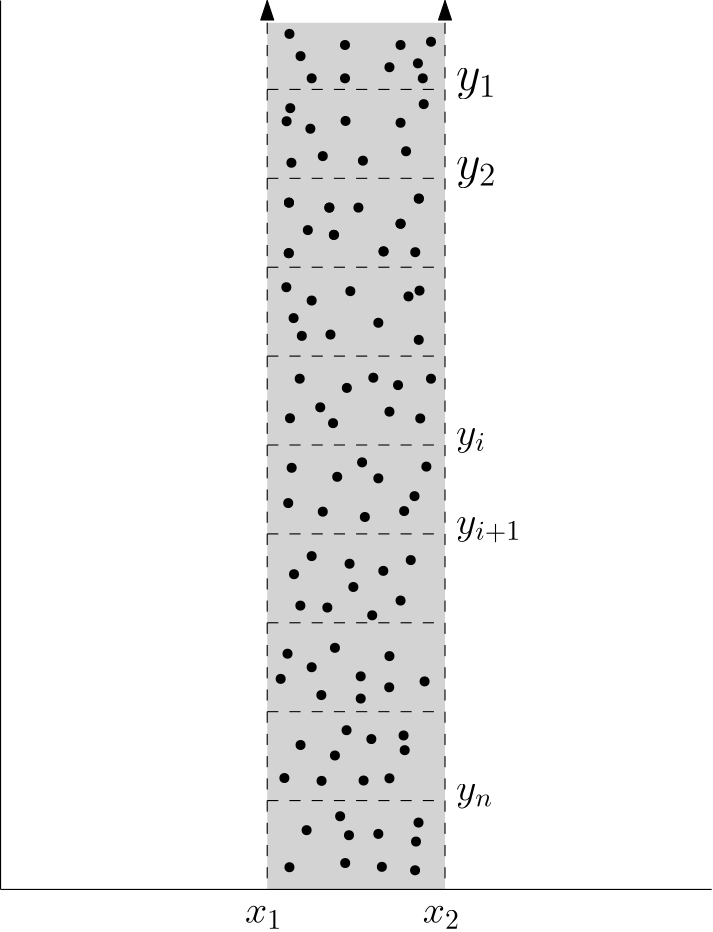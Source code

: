 <?xml version="1.0"?>
<!DOCTYPE ipe SYSTEM "ipe.dtd">
<ipe version="70107" creator="Ipe 7.2.2">
<info created="D:20160503132223" modified="D:20160610121512"/>
<ipestyle name="basic">
<symbol name="arrow/arc(spx)">
<path stroke="sym-stroke" fill="sym-stroke" pen="sym-pen">
0 0 m
-1 0.333 l
-1 -0.333 l
h
</path>
</symbol>
<symbol name="arrow/farc(spx)">
<path stroke="sym-stroke" fill="white" pen="sym-pen">
0 0 m
-1 0.333 l
-1 -0.333 l
h
</path>
</symbol>
<symbol name="mark/circle(sx)" transformations="translations">
<path fill="sym-stroke">
0.6 0 0 0.6 0 0 e
0.4 0 0 0.4 0 0 e
</path>
</symbol>
<symbol name="mark/disk(sx)" transformations="translations">
<path fill="sym-stroke">
0.6 0 0 0.6 0 0 e
</path>
</symbol>
<symbol name="mark/fdisk(sfx)" transformations="translations">
<group>
<path fill="sym-fill">
0.5 0 0 0.5 0 0 e
</path>
<path fill="sym-stroke" fillrule="eofill">
0.6 0 0 0.6 0 0 e
0.4 0 0 0.4 0 0 e
</path>
</group>
</symbol>
<symbol name="mark/box(sx)" transformations="translations">
<path fill="sym-stroke" fillrule="eofill">
-0.6 -0.6 m
0.6 -0.6 l
0.6 0.6 l
-0.6 0.6 l
h
-0.4 -0.4 m
0.4 -0.4 l
0.4 0.4 l
-0.4 0.4 l
h
</path>
</symbol>
<symbol name="mark/square(sx)" transformations="translations">
<path fill="sym-stroke">
-0.6 -0.6 m
0.6 -0.6 l
0.6 0.6 l
-0.6 0.6 l
h
</path>
</symbol>
<symbol name="mark/fsquare(sfx)" transformations="translations">
<group>
<path fill="sym-fill">
-0.5 -0.5 m
0.5 -0.5 l
0.5 0.5 l
-0.5 0.5 l
h
</path>
<path fill="sym-stroke" fillrule="eofill">
-0.6 -0.6 m
0.6 -0.6 l
0.6 0.6 l
-0.6 0.6 l
h
-0.4 -0.4 m
0.4 -0.4 l
0.4 0.4 l
-0.4 0.4 l
h
</path>
</group>
</symbol>
<symbol name="mark/cross(sx)" transformations="translations">
<group>
<path fill="sym-stroke">
-0.43 -0.57 m
0.57 0.43 l
0.43 0.57 l
-0.57 -0.43 l
h
</path>
<path fill="sym-stroke">
-0.43 0.57 m
0.57 -0.43 l
0.43 -0.57 l
-0.57 0.43 l
h
</path>
</group>
</symbol>
<symbol name="arrow/fnormal(spx)">
<path stroke="sym-stroke" fill="white" pen="sym-pen">
0 0 m
-1 0.333 l
-1 -0.333 l
h
</path>
</symbol>
<symbol name="arrow/pointed(spx)">
<path stroke="sym-stroke" fill="sym-stroke" pen="sym-pen">
0 0 m
-1 0.333 l
-0.8 0 l
-1 -0.333 l
h
</path>
</symbol>
<symbol name="arrow/fpointed(spx)">
<path stroke="sym-stroke" fill="white" pen="sym-pen">
0 0 m
-1 0.333 l
-0.8 0 l
-1 -0.333 l
h
</path>
</symbol>
<symbol name="arrow/linear(spx)">
<path stroke="sym-stroke" pen="sym-pen">
-1 0.333 m
0 0 l
-1 -0.333 l
</path>
</symbol>
<symbol name="arrow/fdouble(spx)">
<path stroke="sym-stroke" fill="white" pen="sym-pen">
0 0 m
-1 0.333 l
-1 -0.333 l
h
-1 0 m
-2 0.333 l
-2 -0.333 l
h
</path>
</symbol>
<symbol name="arrow/double(spx)">
<path stroke="sym-stroke" fill="sym-stroke" pen="sym-pen">
0 0 m
-1 0.333 l
-1 -0.333 l
h
-1 0 m
-2 0.333 l
-2 -0.333 l
h
</path>
</symbol>
<pen name="heavier" value="0.8"/>
<pen name="fat" value="1.2"/>
<pen name="ultrafat" value="2"/>
<symbolsize name="large" value="5"/>
<symbolsize name="small" value="2"/>
<symbolsize name="tiny" value="1.1"/>
<arrowsize name="large" value="10"/>
<arrowsize name="small" value="5"/>
<arrowsize name="tiny" value="3"/>
<color name="red" value="1 0 0"/>
<color name="green" value="0 1 0"/>
<color name="blue" value="0 0 1"/>
<color name="yellow" value="1 1 0"/>
<color name="orange" value="1 0.647 0"/>
<color name="gold" value="1 0.843 0"/>
<color name="purple" value="0.627 0.125 0.941"/>
<color name="gray" value="0.745"/>
<color name="brown" value="0.647 0.165 0.165"/>
<color name="navy" value="0 0 0.502"/>
<color name="pink" value="1 0.753 0.796"/>
<color name="seagreen" value="0.18 0.545 0.341"/>
<color name="turquoise" value="0.251 0.878 0.816"/>
<color name="violet" value="0.933 0.51 0.933"/>
<color name="darkblue" value="0 0 0.545"/>
<color name="darkcyan" value="0 0.545 0.545"/>
<color name="darkgray" value="0.663"/>
<color name="darkgreen" value="0 0.392 0"/>
<color name="darkmagenta" value="0.545 0 0.545"/>
<color name="darkorange" value="1 0.549 0"/>
<color name="darkred" value="0.545 0 0"/>
<color name="lightblue" value="0.678 0.847 0.902"/>
<color name="lightcyan" value="0.878 1 1"/>
<color name="lightgray" value="0.827"/>
<color name="lightgreen" value="0.565 0.933 0.565"/>
<color name="lightyellow" value="1 1 0.878"/>
<dashstyle name="dashed" value="[4] 0"/>
<dashstyle name="dotted" value="[1 3] 0"/>
<dashstyle name="dash dotted" value="[4 2 1 2] 0"/>
<dashstyle name="dash dot dotted" value="[4 2 1 2 1 2] 0"/>
<textsize name="large" value="\large"/>
<textsize name="Large" value="\Large"/>
<textsize name="LARGE" value="\LARGE"/>
<textsize name="huge" value="\huge"/>
<textsize name="Huge" value="\Huge"/>
<textsize name="small" value="\small"/>
<textsize name="footnote" value="\footnotesize"/>
<textsize name="tiny" value="\tiny"/>
<textstyle name="center" begin="\begin{center}" end="\end{center}"/>
<textstyle name="itemize" begin="\begin{itemize}" end="\end{itemize}"/>
<textstyle name="item" begin="\begin{itemize}\item{}" end="\end{itemize}"/>
<gridsize name="4 pts" value="4"/>
<gridsize name="8 pts (~3 mm)" value="8"/>
<gridsize name="16 pts (~6 mm)" value="16"/>
<gridsize name="32 pts (~12 mm)" value="32"/>
<gridsize name="10 pts (~3.5 mm)" value="10"/>
<gridsize name="20 pts (~7 mm)" value="20"/>
<gridsize name="14 pts (~5 mm)" value="14"/>
<gridsize name="28 pts (~10 mm)" value="28"/>
<gridsize name="56 pts (~20 mm)" value="56"/>
<anglesize name="90 deg" value="90"/>
<anglesize name="60 deg" value="60"/>
<anglesize name="45 deg" value="45"/>
<anglesize name="30 deg" value="30"/>
<anglesize name="22.5 deg" value="22.5"/>
<tiling name="falling" angle="-60" step="4" width="1"/>
<tiling name="rising" angle="30" step="4" width="1"/>
</ipestyle>
<page>
<layer name="alpha"/>
<view layers="alpha" active="alpha"/>
<path layer="alpha" matrix="1 0 0 1.25 32 -160" stroke="black">
128 768 m
128 512 l
128 512 l
</path>
<use matrix="1 0 0 1 117.293 29.4107" name="mark/disk(sx)" pos="192 680" size="normal" stroke="black"/>
<path fill="lightgray">
256 792 m
256 480 l
320 480 l
320 792 l
h
</path>
<path stroke="black" fill="lightgray" dash="dashed" rarrow="normal/normal">
256 800 m
256 480 l
256 480 l
</path>
<path stroke="black" fill="lightgray" dash="dashed" rarrow="normal/normal">
320 800 m
320 480 l
320 480 l
</path>
<use matrix="1 0 0 1 -59.1716 37.4637" name="mark/disk(sx)" pos="348 688" size="normal" stroke="black"/>
<use matrix="1 0 0 1 54.6199 49.368" name="mark/disk(sx)" pos="216 668" size="normal" stroke="black"/>
<use matrix="1 0 0 1 69.6404 53.2544" name="mark/disk(sx)" pos="216 544" size="normal" stroke="black"/>
<use matrix="1 0 0 1 42.3655 37.4637" name="mark/disk(sx)" pos="236 688" size="normal" stroke="black"/>
<path stroke="black" fill="lightgray" dash="dashed">
256 768 m
320 768 l
320 768 l
</path>
<path matrix="1 0 0 1 0 -16" stroke="black" fill="lightgray" dash="dashed">
256 752 m
320 752 l
320 752 l
</path>
<path matrix="0.8 0 0 1 57.6 0" stroke="black">
448 480 m
128 480 l
128 480 l
</path>
<path stroke="black" fill="lightgray" dash="dashed">
256 704 m
320 704 l
320 704 l
</path>
<path stroke="black" fill="lightgray" dash="dashed">
256 672 m
320 672 l
320 672 l
</path>
<path stroke="black" fill="lightgray" dash="dashed">
256 640 m
320 640 l
320 640 l
</path>
<path stroke="black" fill="lightgray" dash="dashed">
256 608 m
320 608 l
320 608 l
</path>
<path matrix="1 0 0 1 0 -32" stroke="black" fill="lightgray" dash="dashed">
256 608 m
320 608 l
320 608 l
</path>
<path matrix="1 0 0 1 0 -96" stroke="black" fill="lightgray" dash="dashed">
256 608 m
320 608 l
320 608 l
</path>
<text matrix="1 0 0 1 -4 0" transformations="translations" pos="252 468" stroke="black" type="label" width="13.462" height="6.179" depth="2.15" valign="baseline" size="Large">$x_1$</text>
<text matrix="1 0 0 1 0 -4" transformations="translations" pos="312 472" stroke="black" type="label" width="13.462" height="6.179" depth="2.15" valign="baseline" size="Large">$x_2$</text>
<text matrix="1 0 0 1 -4 -4" transformations="translations" pos="328 772" stroke="black" type="label" width="14.57" height="7.41" depth="3.35" valign="baseline" size="LARGE">$y_1$</text>
<text transformations="translations" pos="324 736" stroke="black" type="label" width="14.57" height="7.41" depth="3.35" valign="baseline" size="LARGE">$y_2$</text>
<text matrix="1 0 0 1 -4 0" transformations="translations" pos="328 640" stroke="black" type="label" width="10.78" height="6.176" depth="2.79" valign="baseline" size="Large">$y_i$</text>
<text transformations="translations" pos="324 608" stroke="black" type="label" width="23.51" height="6.179" depth="2.98" valign="baseline" size="Large">$y_{i+1}$</text>
<text transformations="translations" pos="324 512" stroke="black" type="label" width="13.327" height="6.176" depth="2.79" valign="baseline" size="Large">$y_n$</text>
<use matrix="1 0 0 1 178.959 9.18343" name="mark/disk(sx)" pos="136 776" size="normal" stroke="black"/>
<use matrix="1 0 0 1 162.249 -2.59949" name="mark/disk(sx)" pos="148 780" size="normal" stroke="black"/>
<use matrix="1 0 0 1 140 -4" name="mark/disk(sx)" pos="172 776" size="normal" stroke="black"/>
<use matrix="1 0 0 1 64 0" name="mark/disk(sx)" pos="204 780" size="normal" stroke="black"/>
<use matrix="1 0 0 1 40 4" name="mark/disk(sx)" pos="232 768" size="normal" stroke="black"/>
<use matrix="1 0 0 1 72 8" name="mark/disk(sx)" pos="212 764" size="normal" stroke="black"/>
<use matrix="1 0 0 1 64 8" name="mark/disk(sx)" pos="220 776" size="normal" stroke="black"/>
<use matrix="1 0 0 1 72 4" name="mark/disk(sx)" pos="232 780" size="normal" stroke="black"/>
<use name="mark/disk(sx)" pos="264 788" size="normal" stroke="black"/>
<use name="mark/disk(sx)" pos="300 776" size="normal" stroke="black"/>
<use matrix="1 0 0 1 134.449 14.3555" name="mark/disk(sx)" pos="156 728" size="normal" stroke="black"/>
<use matrix="1 0 0 1 87.5321 17.8568" name="mark/disk(sx)" pos="184 736" size="normal" stroke="black"/>
<use matrix="1 0 0 1 104.338 42.7159" name="mark/disk(sx)" pos="208 720" size="normal" stroke="black"/>
<use matrix="1 0 0 1 82.9807 4.55209" name="mark/disk(sx)" pos="180 752" size="normal" stroke="black"/>
<use matrix="1 0 0 1 124.295 33.2625" name="mark/disk(sx)" pos="140 728" size="normal" stroke="black"/>
<use matrix="1 0 0 1 -155.807 20.6579" name="mark/disk(sx)" pos="440 736" size="normal" stroke="black"/>
<use matrix="1 0 0 1 28.711 5.60246" name="mark/disk(sx)" pos="236 736" size="normal" stroke="black"/>
<use matrix="1 0 0 1 -22.0148 9.75106" name="mark/disk(sx)" pos="328 736" size="normal" stroke="black"/>
<use matrix="1 0 0 1 0.00045282 0.00041952" name="mark/disk(sx)" pos="276 744" size="normal" stroke="black"/>
<use matrix="1 0 0 1 0.00045282 0.00041952" name="mark/disk(sx)" pos="304 756" size="normal" stroke="black"/>
<use matrix="1 0 0 1 -57.4208 0.700193" name="mark/disk(sx)" pos="368 728" size="normal" stroke="black"/>
<use matrix="1 0 0 1 -58.121 -6.30236" name="mark/disk(sx)" pos="356 716" size="normal" stroke="black"/>
<use matrix="1 0 0 1 79.8293 19.257" name="mark/disk(sx)" pos="184 708" size="normal" stroke="black"/>
<use matrix="1 0 0 1 15.756 1.05032" name="mark/disk(sx)" pos="248 708" size="normal" stroke="black"/>
<use matrix="1 0 0 1 0.00019285 -0.350187" name="mark/disk(sx)" pos="304 720" size="normal" stroke="black"/>
<use matrix="1 0 0 1 0.00019285 -0.350187" name="mark/disk(sx)" pos="280 716" size="normal" stroke="black"/>
<use matrix="1 0 0 1 117.293 29.4105" name="mark/disk(sx)" pos="192 680" size="normal" stroke="black"/>
<use matrix="1 0 0 1 42.3652 37.4635" name="mark/disk(sx)" pos="236 688" size="normal" stroke="black"/>
<use matrix="1 0 0 1 -57.4211 0.700006" name="mark/disk(sx)" pos="368 728" size="normal" stroke="black"/>
<use matrix="1 0 0 1 -58.1213 -6.30255" name="mark/disk(sx)" pos="356 716" size="normal" stroke="black"/>
<use matrix="1 0 0 1 79.829 19.2568" name="mark/disk(sx)" pos="184 708" size="normal" stroke="black"/>
<use matrix="1 0 0 1 15.7557 1.05013" name="mark/disk(sx)" pos="248 708" size="normal" stroke="black"/>
<use matrix="1 0 0 1 -0.00010311 -0.350374" name="mark/disk(sx)" pos="304 720" size="normal" stroke="black"/>
<use matrix="1 0 0 1 -0.00010311 -0.350374" name="mark/disk(sx)" pos="280 716" size="normal" stroke="black"/>
<use matrix="1 0 0 1 -106.509 -98.3163" name="mark/disk(sx)" pos="372 784" size="normal" stroke="black"/>
<use matrix="1 0 0 1 -61.4472 21.8476" name="mark/disk(sx)" pos="372 656" size="normal" stroke="black"/>
<use matrix="1 0 0 1 -85.1159 -79.1993" name="mark/disk(sx)" pos="348 776" size="normal" stroke="black"/>
<use matrix="1 0 0 1 158.853 25.4885" name="mark/disk(sx)" pos="148 668" size="normal" stroke="black"/>
<use matrix="1 0 0 1 -126.081 11.3784" name="mark/disk(sx)" pos="412 684" size="normal" stroke="black"/>
<use matrix="1 0 0 1 98.7708 27.7643" name="mark/disk(sx)" pos="180 652" size="normal" stroke="black"/>
<use matrix="1 0 0 1 132.453 7.2818" name="mark/disk(sx)" pos="136 672" size="normal" stroke="black"/>
<use matrix="1 0 0 1 -125.171 19.5713" name="mark/disk(sx)" pos="436 676" size="normal" stroke="black"/>
<use matrix="1 0 0 1 -0.00028508 -0.00086524" name="mark/disk(sx)" pos="272 692" size="normal" stroke="black"/>
<use matrix="1 0 0 1 -0.00028508 -0.00086524" name="mark/disk(sx)" pos="296 684" size="normal" stroke="black"/>
<use matrix="1 0 0 1 -101.047 31.8617" name="mark/disk(sx)" pos="416 632" size="normal" stroke="black"/>
<use matrix="1 0 0 1 -57.8064 28.2204" name="mark/disk(sx)" pos="352 636" size="normal" stroke="black"/>
<use matrix="1 0 0 1 -47.3376 4.55176" name="mark/disk(sx)" pos="332 656" size="normal" stroke="black"/>
<use matrix="1 0 0 1 -132.909 -122.44" name="mark/disk(sx)" pos="408 776" size="normal" stroke="black"/>
<use matrix="1 0 0 1 -132.909 -122.44" name="mark/disk(sx)" pos="444 772" size="normal" stroke="black"/>
<use matrix="1 0 0 1 -132.909 -122.44" name="mark/disk(sx)" pos="436 784" size="normal" stroke="black"/>
<use matrix="1 0 0 1 43.6955 31.8615" name="mark/disk(sx)" pos="224 632" size="normal" stroke="black"/>
<use matrix="1 0 0 1 8.1926 -6.37245" name="mark/disk(sx)" pos="256 656" size="normal" stroke="black"/>
<use matrix="1 0 0 1 43.6955 31.8615" name="mark/disk(sx)" pos="236 616" size="normal" stroke="black"/>
<use matrix="1 0 0 1 -0.00038749 -0.00012423" name="mark/disk(sx)" pos="300 652" size="normal" stroke="black"/>
<use matrix="1 0 0 1 -50.9782 29.5856" name="mark/disk(sx)" pos="360 592" size="normal" stroke="black"/>
<use matrix="1 0 0 1 -92.8535 -5.91735" name="mark/disk(sx)" pos="384 620" size="normal" stroke="black"/>
<use matrix="1 0 0 1 -153.846 17.7513" name="mark/disk(sx)" pos="444 616" size="normal" stroke="black"/>
<use matrix="1 0 0 1 149.294 28.2206" name="mark/disk(sx)" pos="156 588" size="normal" stroke="black"/>
<use matrix="1 0 0 1 149.294 28.2206" name="mark/disk(sx)" pos="164 604" size="normal" stroke="black"/>
<use matrix="1 0 0 1 75.5579 -0.91005" name="mark/disk(sx)" pos="188 620" size="normal" stroke="black"/>
<use matrix="1 0 0 1 145.198 4.55194" name="mark/disk(sx)" pos="136 624" size="normal" stroke="black"/>
<use matrix="1 0 0 1 52.7996 47.7927" name="mark/disk(sx)" pos="212 584" size="normal" stroke="black"/>
<use matrix="1 0 0 1 0.00027068 0.00028133" name="mark/disk(sx)" pos="276 616" size="normal" stroke="black"/>
<use matrix="1 0 0 1 0.00027068 0.00028133" name="mark/disk(sx)" pos="296 628" size="normal" stroke="black"/>
<use matrix="1 0 0 1 -108.33 14.5648" name="mark/disk(sx)" pos="416 584" size="normal" stroke="black"/>
<use matrix="1 0 0 1 15.9307 -1.82115" name="mark/disk(sx)" pos="252 584" size="normal" stroke="black"/>
<use matrix="1 0 0 1 -48.9924 -11.1175" name="mark/disk(sx)" pos="336 600" size="normal" stroke="black"/>
<use matrix="1 0 0 1 -62.3579 25.4888" name="mark/disk(sx)" pos="340 556" size="normal" stroke="black"/>
<use matrix="1 0 0 1 -62.3579 25.4888" name="mark/disk(sx)" pos="328 568" size="normal" stroke="black"/>
<use matrix="1 0 0 1 -0.00012979 -0.00048724" name="mark/disk(sx)" pos="304 584" size="normal" stroke="black"/>
<use matrix="1 0 0 1 -0.00012979 -0.00048724" name="mark/disk(sx)" pos="272 600" size="normal" stroke="black"/>
<use matrix="1 0 0 1 113.792 38.6888" name="mark/disk(sx)" pos="184 556" size="normal" stroke="black"/>
<use matrix="1 0 0 1 113.792 38.6888" name="mark/disk(sx)" pos="180 540" size="normal" stroke="black"/>
<use matrix="1 0 0 1 -60.0817 32.772" name="mark/disk(sx)" pos="360 520" size="normal" stroke="black"/>
<use matrix="1 0 0 1 91.4886 45.9718" name="mark/disk(sx)" pos="184 504" size="normal" stroke="black"/>
<use matrix="1 0 0 1 72.3716 50.9786" name="mark/disk(sx)" pos="208 516" size="normal" stroke="black"/>
<use matrix="1 0 0 1 27.3102 36.8685" name="mark/disk(sx)" pos="236 528" size="normal" stroke="black"/>
<use matrix="1 0 0 1 0.00020248 0.0000494" name="mark/disk(sx)" pos="272 560" size="normal" stroke="black"/>
<use matrix="1 0 0 1 0.00020248 0.0000494" name="mark/disk(sx)" pos="300 564" size="normal" stroke="black"/>
<use matrix="1 0 0 1 -118.343 -7.28291" name="mark/disk(sx)" pos="408 564" size="normal" stroke="black"/>
<use matrix="1 0 0 1 -118.343 -7.28291" name="mark/disk(sx)" pos="408 556" size="normal" stroke="black"/>
<use matrix="1 0 0 1 -115.157 -8.19324" name="mark/disk(sx)" pos="376 564" size="normal" stroke="black"/>
<use matrix="1 0 0 1 -123.35 -9.10357" name="mark/disk(sx)" pos="436 564" size="normal" stroke="black"/>
<path matrix="1 0 0 1 -0.00027681 -64.0004" stroke="black" fill="lightgray" dash="dashed">
256 608 m
320 608 l
320 608 l
</path>
<use matrix="1 0 0 1 -93.3087 23.2133" name="mark/disk(sx)" pos="384 496" size="normal" stroke="black"/>
<use matrix="1 0 0 1 -56.4402 -0.91058" name="mark/disk(sx)" pos="332 520" size="normal" stroke="black"/>
<use matrix="1 0 0 1 -59.6264 28.2201" name="mark/disk(sx)" pos="340 500" size="normal" stroke="black"/>
<use matrix="1 0 0 1 157.487 34.1369" name="mark/disk(sx)" pos="148 496" size="normal" stroke="black"/>
<use matrix="1 0 0 1 130.178 -51.8895" name="mark/disk(sx)" pos="132 572" size="normal" stroke="black"/>
<use matrix="1 0 0 1 157.487 34.1369" name="mark/disk(sx)" pos="136 500" size="normal" stroke="black"/>
<use matrix="1 0 0 1 65.0889 51.4332" name="mark/disk(sx)" pos="240 484" size="normal" stroke="black"/>
<use matrix="1 0 0 1 80.5645 37.323" name="mark/disk(sx)" pos="204 500" size="normal" stroke="black"/>
<use matrix="1 0 0 1 0.00011411 -0.00066178" name="mark/disk(sx)" pos="300 520" size="normal" stroke="black"/>
<use matrix="1 0 0 1 0.00011411 -0.00066178" name="mark/disk(sx)" pos="268 532" size="normal" stroke="black"/>
<use matrix="1 0 0 1 -98.7707 -9.10336" name="mark/disk(sx)" pos="408 496" size="normal" stroke="black"/>
<use matrix="1 0 0 1 -121.529 -15.9308" name="mark/disk(sx)" pos="432 520" size="normal" stroke="black"/>
<use matrix="1 0 0 1 -133.819 -18.6618" name="mark/disk(sx)" pos="404 520" size="normal" stroke="black"/>
<use matrix="1 0 0 1 0.00036861 -0.00004345" name="mark/disk(sx)" pos="264 488" size="normal" stroke="black"/>
<use matrix="1 0 0 1 0.00036861 -0.00004345" name="mark/disk(sx)" pos="296 500" size="normal" stroke="black"/>
<use matrix="1 0 0 1 -147.929 -30.4957" name="mark/disk(sx)" pos="432 520" size="normal" stroke="black"/>
<use matrix="1 0 0 1 -146.564 -20.482" name="mark/disk(sx)" pos="432 520" size="normal" stroke="black"/>
<use matrix="1 0 0 1 -134.729 -31.8612" name="mark/disk(sx)" pos="432 520" size="normal" stroke="black"/>
<use matrix="1 0 0 1 -122.44 -22.7579" name="mark/disk(sx)" pos="432 520" size="normal" stroke="black"/>
<use matrix="1 0 0 1 -149.75 -13.6545" name="mark/disk(sx)" pos="432 520" size="normal" stroke="black"/>
</page>
</ipe>
